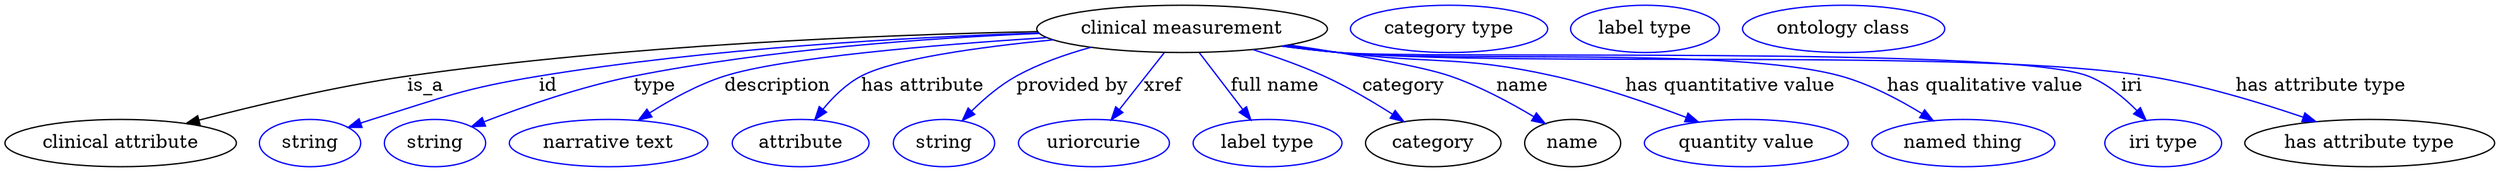 digraph {
	graph [bb="0,0,1890.6,123"];
	node [label="\N"];
	"clinical measurement"	[height=0.5,
		label="clinical measurement",
		pos="892.74,105",
		width=3.0692];
	"clinical attribute"	[height=0.5,
		pos="87.742,18",
		width=2.4373];
	"clinical measurement" -> "clinical attribute"	[label=is_a,
		lp="324.74,61.5",
		pos="e,138.24,32.76 783.08,102.64 665.69,99.967 474.24,92.093 310.74,69 255.04,61.133 192.64,46.644 148.04,35.281"];
	id	[color=blue,
		height=0.5,
		label=string,
		pos="231.74,18",
		width=1.0652];
	"clinical measurement" -> id	[color=blue,
		label=id,
		lp="412.74,61.5",
		pos="e,261.13,29.714 783.75,101.91 684.61,98.644 534.53,90.306 405.74,69 358.47,61.179 305.79,44.941 270.91,33.085",
		style=solid];
	type	[color=blue,
		height=0.5,
		label=string,
		pos="326.74,18",
		width=1.0652];
	"clinical measurement" -> type	[color=blue,
		label=type,
		lp="493.74,61.5",
		pos="e,354.57,30.512 783.89,101.53 699.63,98.003 580.38,89.495 477.74,69 438.08,61.081 394.39,45.86 364.25,34.283",
		style=solid];
	description	[color=blue,
		height=0.5,
		label="narrative text",
		pos="458.74,18",
		width=2.0943];
	"clinical measurement" -> description	[color=blue,
		label=description,
		lp="586.24,61.5",
		pos="e,481.12,35.41 789.58,98.365 704.04,92.815 589.62,83.108 545.74,69 525.87,62.611 505.54,51.251 489.54,40.971",
		style=solid];
	"has attribute"	[color=blue,
		height=0.5,
		label=attribute,
		pos="603.74,18",
		width=1.4443];
	"clinical measurement" -> "has attribute"	[color=blue,
		label="has attribute",
		lp="695.74,61.5",
		pos="e,614.2,35.753 794.32,96.711 738,91.222 673.71,82.323 648.74,69 637.59,63.046 627.82,53.184 620.26,43.784",
		style=solid];
	"provided by"	[color=blue,
		height=0.5,
		label=string,
		pos="711.74,18",
		width=1.0652];
	"clinical measurement" -> "provided by"	[color=blue,
		label="provided by",
		lp="809.24,61.5",
		pos="e,725.64,35.117 823.44,90.949 804.36,85.727 784.13,78.6 766.74,69 754.26,62.111 742.31,51.857 732.76,42.425",
		style=solid];
	xref	[color=blue,
		height=0.5,
		label=uriorcurie,
		pos="825.74,18",
		width=1.5887];
	"clinical measurement" -> xref	[color=blue,
		label=xref,
		lp="878.24,61.5",
		pos="e,838.82,35.597 879.18,86.799 869.43,74.426 856.13,57.555 845.24,43.738",
		style=solid];
	"full name"	[color=blue,
		height=0.5,
		label="label type",
		pos="957.74,18",
		width=1.5707];
	"clinical measurement" -> "full name"	[color=blue,
		label="full name",
		lp="963.24,61.5",
		pos="e,945.05,35.597 905.9,86.799 915.36,74.426 928.26,57.555 938.83,43.738",
		style=solid];
	category	[height=0.5,
		pos="1083.7,18",
		width=1.4263];
	"clinical measurement" -> category	[color=blue,
		label=category,
		lp="1061.2,61.5",
		pos="e,1061.6,34.247 946.67,89.187 964.24,83.662 983.62,76.809 1000.7,69 1018.8,60.774 1037.8,49.524 1053.1,39.778",
		style=solid];
	name	[height=0.5,
		pos="1189.7,18",
		width=1.011];
	"clinical measurement" -> name	[color=blue,
		label=name,
		lp="1151.7,61.5",
		pos="e,1168.8,32.786 974.18,92.755 1020.8,85.785 1074.3,76.721 1096.7,69 1119,61.326 1142.4,48.746 1160.1,38.125",
		style=solid];
	"has quantitative value"	[color=blue,
		height=0.5,
		label="quantity value",
		pos="1321.7,18",
		width=2.1484];
	"clinical measurement" -> "has quantitative value"	[color=blue,
		label="has quantitative value",
		lp="1309.7,61.5",
		pos="e,1285.5,33.924 971.75,92.346 985.09,90.484 998.8,88.634 1011.7,87 1084.5,77.814 1104.2,84.976 1175.7,69 1210,61.35 1247.5,48.43 \
1275.8,37.64",
		style=solid];
	"has qualitative value"	[color=blue,
		height=0.5,
		label="named thing",
		pos="1486.7,18",
		width=1.9318];
	"clinical measurement" -> "has qualitative value"	[color=blue,
		label="has qualitative value",
		lp="1503.2,61.5",
		pos="e,1463.9,35.047 969.43,91.955 983.48,90.059 998.03,88.3 1011.7,87 1096.3,78.982 1311.8,91.683 1393.7,69 1415.6,62.958 1438,51.113 \
1455.3,40.468",
		style=solid];
	iri	[color=blue,
		height=0.5,
		label="iri type",
		pos="1638.7,18",
		width=1.2277];
	"clinical measurement" -> iri	[color=blue,
		label=iri,
		lp="1614.7,61.5",
		pos="e,1625.7,35.342 968.78,91.864 983.02,89.953 997.81,88.211 1011.7,87 1074.9,81.511 1522.8,92.257 1581.7,69 1595.8,63.456 1608.7,52.836 \
1618.7,42.804",
		style=solid];
	"has attribute type"	[height=0.5,
		pos="1795.7,18",
		width=2.6359];
	"clinical measurement" -> "has attribute type"	[color=blue,
		label="has attribute type",
		lp="1758.7,61.5",
		pos="e,1754.8,34.373 968.46,91.881 982.8,89.955 997.71,88.204 1011.7,87 1148,75.314 1491.7,90.574 1626.7,69 1667.4,62.496 1712.1,48.994 \
1745.3,37.658",
		style=solid];
	"named thing_category"	[color=blue,
		height=0.5,
		label="category type",
		pos="1095.7,105",
		width=2.0762];
	attribute_name	[color=blue,
		height=0.5,
		label="label type",
		pos="1244.7,105",
		width=1.5707];
	"clinical measurement_has attribute type"	[color=blue,
		height=0.5,
		label="ontology class",
		pos="1395.7,105",
		width=2.1304];
}
